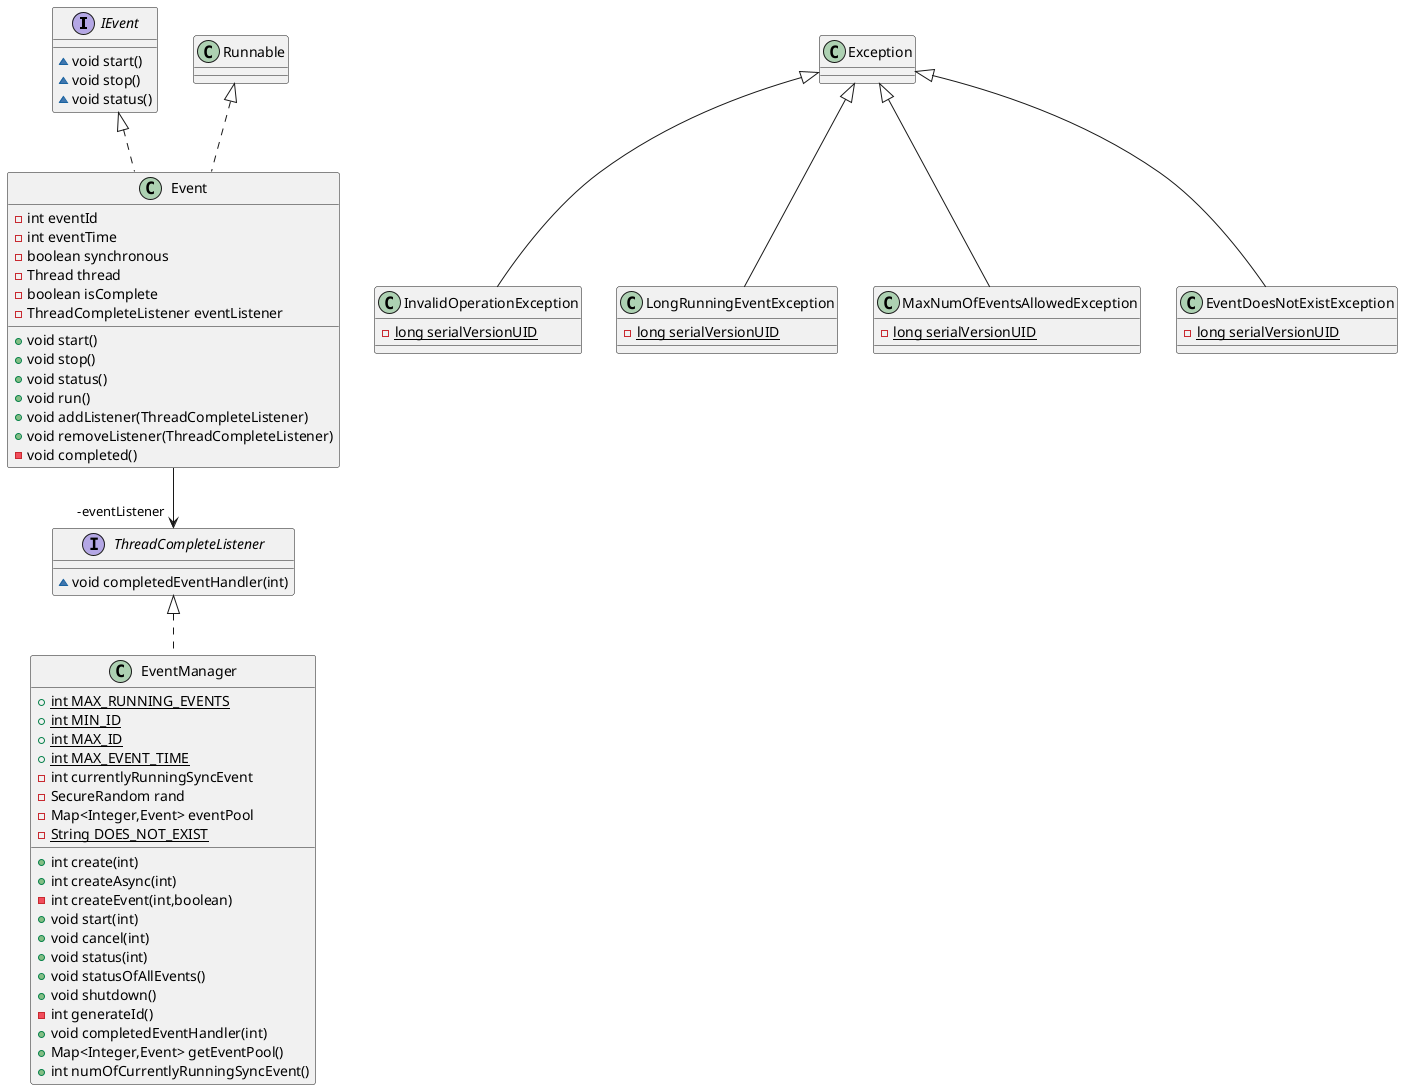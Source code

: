 @startuml
interface IEvent {
~ void start()
~ void stop()
~ void status()
}
class EventManager {
+ {static} int MAX_RUNNING_EVENTS
+ {static} int MIN_ID
+ {static} int MAX_ID
+ {static} int MAX_EVENT_TIME
- int currentlyRunningSyncEvent
- SecureRandom rand
- Map<Integer,Event> eventPool
- {static} String DOES_NOT_EXIST
+ int create(int)
+ int createAsync(int)
- int createEvent(int,boolean)
+ void start(int)
+ void cancel(int)
+ void status(int)
+ void statusOfAllEvents()
+ void shutdown()
- int generateId()
+ void completedEventHandler(int)
+ Map<Integer,Event> getEventPool()
+ int numOfCurrentlyRunningSyncEvent()
}
class InvalidOperationException {
- {static} long serialVersionUID
}
class LongRunningEventException {
- {static} long serialVersionUID
}
class Event {
- int eventId
- int eventTime
- boolean synchronous
- Thread thread
- boolean isComplete
- ThreadCompleteListener eventListener
+ void start()
+ void stop()
+ void status()
+ void run()
+ void addListener(ThreadCompleteListener)
+ void removeListener(ThreadCompleteListener)
- void completed()
}
class MaxNumOfEventsAllowedException {
- {static} long serialVersionUID
}
class EventDoesNotExistException {
- {static} long serialVersionUID
}
interface ThreadCompleteListener {
~ void completedEventHandler(int)
}


ThreadCompleteListener <|.. EventManager
Exception <|-- InvalidOperationException
Exception <|-- LongRunningEventException
IEvent <|.. Event
Runnable <|.. Event
Exception <|-- MaxNumOfEventsAllowedException
Exception <|-- EventDoesNotExistException
Event -->  "-eventListener" ThreadCompleteListener
@enduml